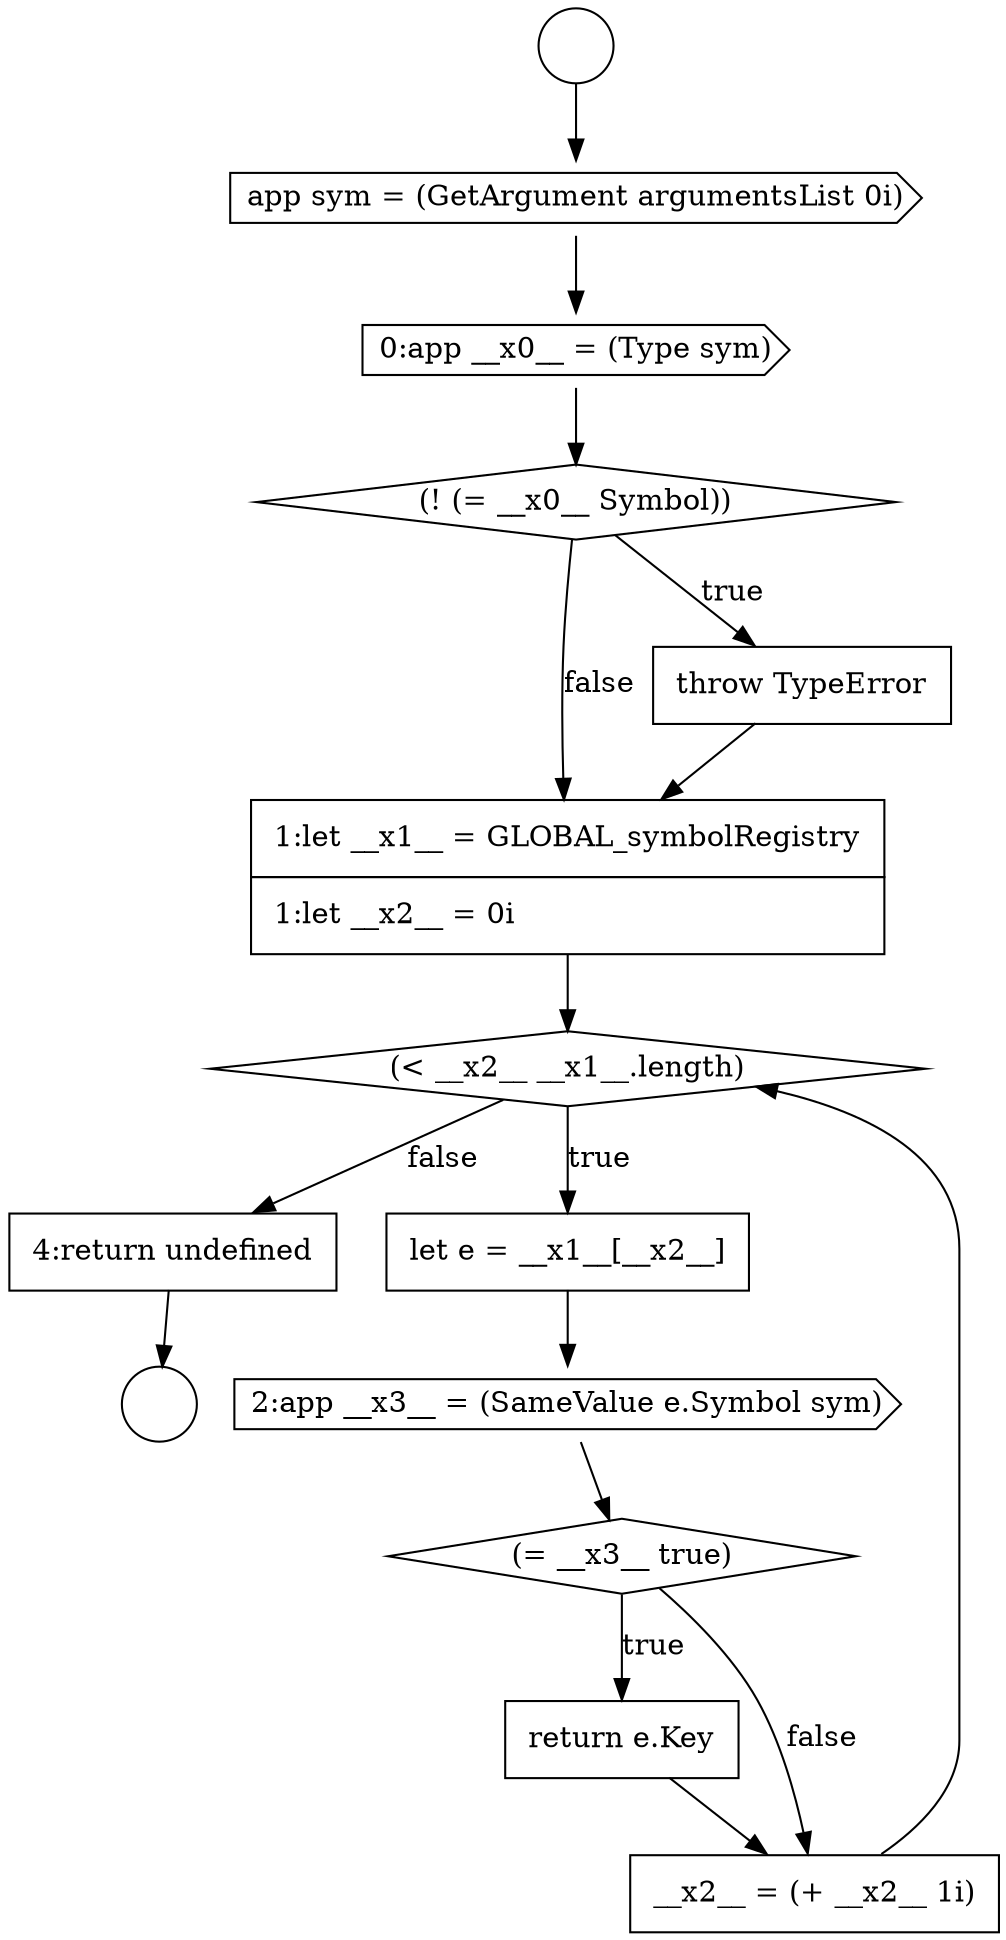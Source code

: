 digraph {
  node11122 [shape=diamond, label=<<font color="black">(&lt; __x2__ __x1__.length)</font>> color="black" fillcolor="white" style=filled]
  node11115 [shape=circle label=" " color="black" fillcolor="white" style=filled]
  node11119 [shape=diamond, label=<<font color="black">(! (= __x0__ Symbol))</font>> color="black" fillcolor="white" style=filled]
  node11121 [shape=none, margin=0, label=<<font color="black">
    <table border="0" cellborder="1" cellspacing="0" cellpadding="10">
      <tr><td align="left">1:let __x1__ = GLOBAL_symbolRegistry</td></tr>
      <tr><td align="left">1:let __x2__ = 0i</td></tr>
    </table>
  </font>> color="black" fillcolor="white" style=filled]
  node11128 [shape=none, margin=0, label=<<font color="black">
    <table border="0" cellborder="1" cellspacing="0" cellpadding="10">
      <tr><td align="left">4:return undefined</td></tr>
    </table>
  </font>> color="black" fillcolor="white" style=filled]
  node11116 [shape=circle label=" " color="black" fillcolor="white" style=filled]
  node11124 [shape=cds, label=<<font color="black">2:app __x3__ = (SameValue e.Symbol sym)</font>> color="black" fillcolor="white" style=filled]
  node11126 [shape=none, margin=0, label=<<font color="black">
    <table border="0" cellborder="1" cellspacing="0" cellpadding="10">
      <tr><td align="left">return e.Key</td></tr>
    </table>
  </font>> color="black" fillcolor="white" style=filled]
  node11123 [shape=none, margin=0, label=<<font color="black">
    <table border="0" cellborder="1" cellspacing="0" cellpadding="10">
      <tr><td align="left">let e = __x1__[__x2__]</td></tr>
    </table>
  </font>> color="black" fillcolor="white" style=filled]
  node11118 [shape=cds, label=<<font color="black">0:app __x0__ = (Type sym)</font>> color="black" fillcolor="white" style=filled]
  node11125 [shape=diamond, label=<<font color="black">(= __x3__ true)</font>> color="black" fillcolor="white" style=filled]
  node11120 [shape=none, margin=0, label=<<font color="black">
    <table border="0" cellborder="1" cellspacing="0" cellpadding="10">
      <tr><td align="left">throw TypeError</td></tr>
    </table>
  </font>> color="black" fillcolor="white" style=filled]
  node11127 [shape=none, margin=0, label=<<font color="black">
    <table border="0" cellborder="1" cellspacing="0" cellpadding="10">
      <tr><td align="left">__x2__ = (+ __x2__ 1i)</td></tr>
    </table>
  </font>> color="black" fillcolor="white" style=filled]
  node11117 [shape=cds, label=<<font color="black">app sym = (GetArgument argumentsList 0i)</font>> color="black" fillcolor="white" style=filled]
  node11115 -> node11117 [ color="black"]
  node11127 -> node11122 [ color="black"]
  node11128 -> node11116 [ color="black"]
  node11125 -> node11126 [label=<<font color="black">true</font>> color="black"]
  node11125 -> node11127 [label=<<font color="black">false</font>> color="black"]
  node11120 -> node11121 [ color="black"]
  node11119 -> node11120 [label=<<font color="black">true</font>> color="black"]
  node11119 -> node11121 [label=<<font color="black">false</font>> color="black"]
  node11122 -> node11123 [label=<<font color="black">true</font>> color="black"]
  node11122 -> node11128 [label=<<font color="black">false</font>> color="black"]
  node11123 -> node11124 [ color="black"]
  node11124 -> node11125 [ color="black"]
  node11117 -> node11118 [ color="black"]
  node11121 -> node11122 [ color="black"]
  node11126 -> node11127 [ color="black"]
  node11118 -> node11119 [ color="black"]
}
